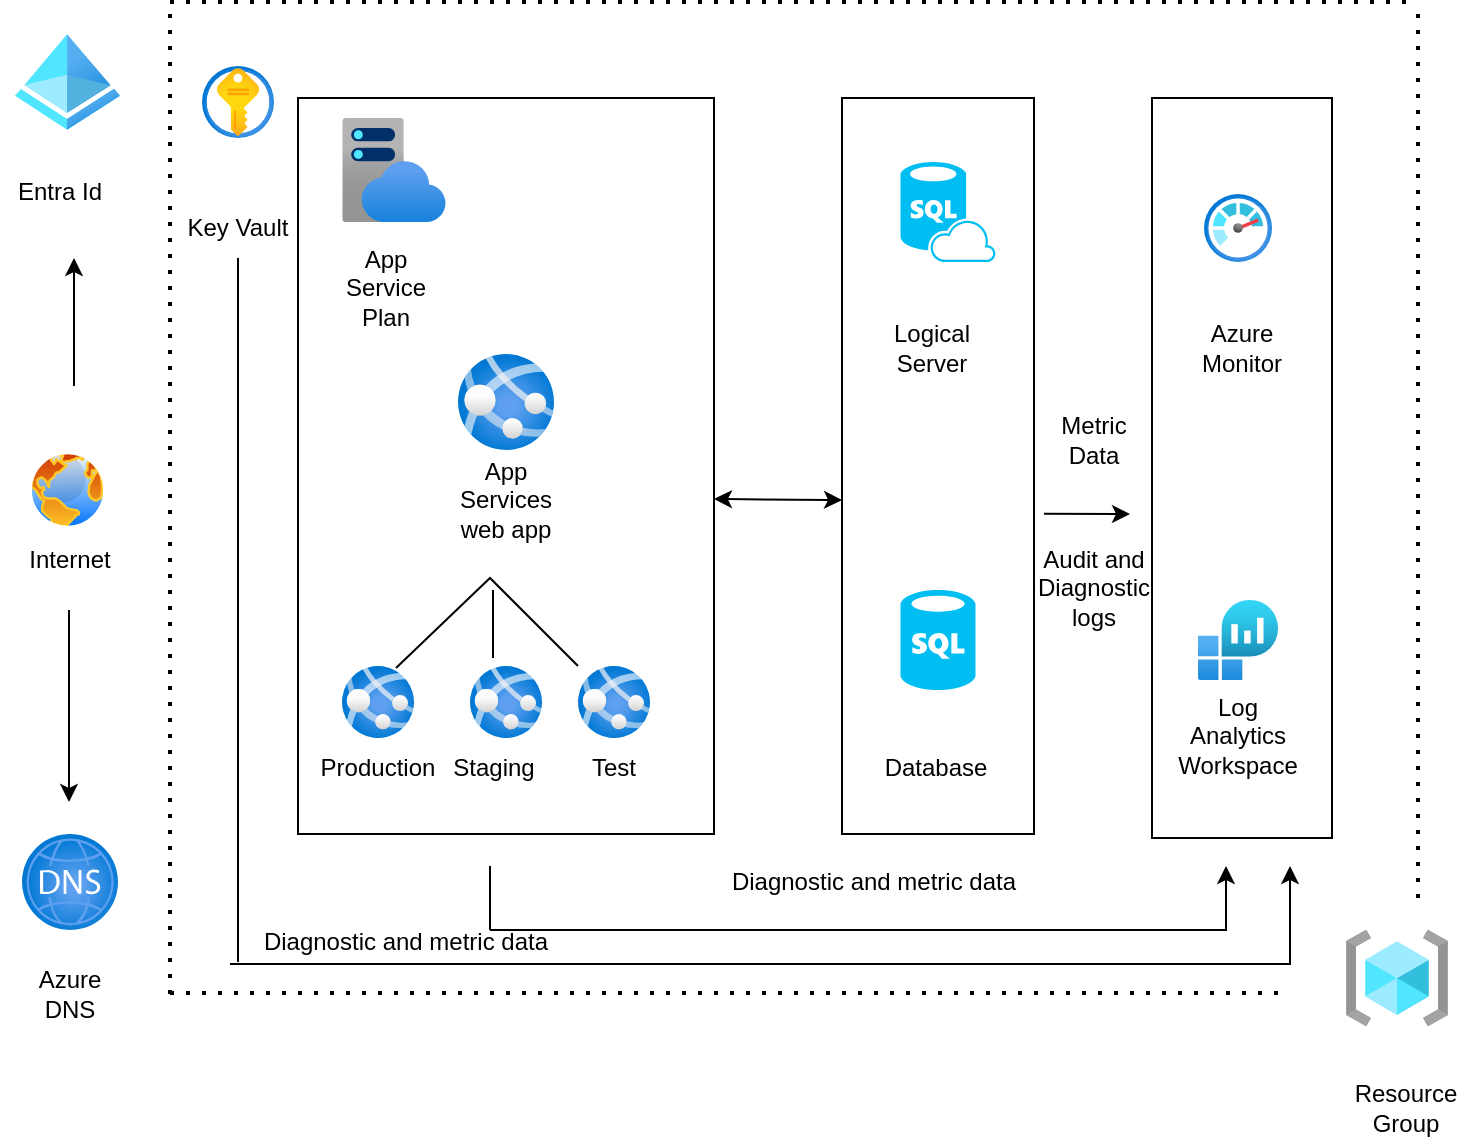 <mxfile version="24.4.0" type="github">
  <diagram name="Page-1" id="vAqzlcAr4I-4cRxQpSab">
    <mxGraphModel dx="954" dy="647" grid="1" gridSize="16" guides="1" tooltips="1" connect="1" arrows="1" fold="1" page="1" pageScale="1" pageWidth="827" pageHeight="1169" math="0" shadow="0">
      <root>
        <mxCell id="0" />
        <mxCell id="1" parent="0" />
        <mxCell id="tAMLZyBQH9eo_Zbj4AUa-1" value="" style="image;aspect=fixed;html=1;points=[];align=center;fontSize=12;image=img/lib/azure2/general/Resource_Groups.svg;" vertex="1" parent="1">
          <mxGeometry x="684" y="496" width="51" height="48" as="geometry" />
        </mxCell>
        <mxCell id="tAMLZyBQH9eo_Zbj4AUa-4" value="" style="endArrow=none;dashed=1;html=1;dashPattern=1 3;strokeWidth=2;rounded=0;" edge="1" parent="1">
          <mxGeometry width="50" height="50" relative="1" as="geometry">
            <mxPoint x="96" y="527.5" as="sourcePoint" />
            <mxPoint x="656" y="527.5" as="targetPoint" />
            <Array as="points">
              <mxPoint x="368" y="527.5" />
            </Array>
          </mxGeometry>
        </mxCell>
        <mxCell id="tAMLZyBQH9eo_Zbj4AUa-5" value="" style="endArrow=none;dashed=1;html=1;dashPattern=1 3;strokeWidth=2;rounded=0;" edge="1" parent="1">
          <mxGeometry width="50" height="50" relative="1" as="geometry">
            <mxPoint x="96" y="528" as="sourcePoint" />
            <mxPoint x="96" y="32" as="targetPoint" />
            <Array as="points">
              <mxPoint x="96" y="224" />
            </Array>
          </mxGeometry>
        </mxCell>
        <mxCell id="tAMLZyBQH9eo_Zbj4AUa-6" value="" style="endArrow=none;dashed=1;html=1;dashPattern=1 3;strokeWidth=2;rounded=0;" edge="1" parent="1">
          <mxGeometry width="50" height="50" relative="1" as="geometry">
            <mxPoint x="96" y="32" as="sourcePoint" />
            <mxPoint x="720" y="32" as="targetPoint" />
            <Array as="points">
              <mxPoint x="384" y="32" />
            </Array>
          </mxGeometry>
        </mxCell>
        <mxCell id="tAMLZyBQH9eo_Zbj4AUa-7" value="" style="endArrow=none;dashed=1;html=1;dashPattern=1 3;strokeWidth=2;rounded=0;" edge="1" parent="1">
          <mxGeometry width="50" height="50" relative="1" as="geometry">
            <mxPoint x="720" y="480" as="sourcePoint" />
            <mxPoint x="720" y="32" as="targetPoint" />
            <Array as="points">
              <mxPoint x="720" y="272" />
            </Array>
          </mxGeometry>
        </mxCell>
        <mxCell id="tAMLZyBQH9eo_Zbj4AUa-9" value="" style="image;aspect=fixed;perimeter=ellipsePerimeter;html=1;align=center;shadow=0;dashed=0;spacingTop=3;image=img/lib/active_directory/internet_globe.svg;" vertex="1" parent="1">
          <mxGeometry x="24.75" y="256" width="40" height="40" as="geometry" />
        </mxCell>
        <mxCell id="tAMLZyBQH9eo_Zbj4AUa-12" value="Internet" style="text;html=1;align=center;verticalAlign=middle;whiteSpace=wrap;rounded=0;" vertex="1" parent="1">
          <mxGeometry x="16" y="296" width="60" height="30" as="geometry" />
        </mxCell>
        <mxCell id="tAMLZyBQH9eo_Zbj4AUa-13" value="Resource Group" style="text;html=1;align=center;verticalAlign=middle;whiteSpace=wrap;rounded=0;" vertex="1" parent="1">
          <mxGeometry x="684" y="570" width="60" height="30" as="geometry" />
        </mxCell>
        <mxCell id="tAMLZyBQH9eo_Zbj4AUa-15" value="" style="image;aspect=fixed;html=1;points=[];align=center;fontSize=12;image=img/lib/azure2/networking/DNS_Zones.svg;" vertex="1" parent="1">
          <mxGeometry x="22" y="448" width="48" height="48" as="geometry" />
        </mxCell>
        <mxCell id="tAMLZyBQH9eo_Zbj4AUa-16" value="Azure DNS" style="text;html=1;align=center;verticalAlign=middle;whiteSpace=wrap;rounded=0;" vertex="1" parent="1">
          <mxGeometry x="16" y="513" width="60" height="30" as="geometry" />
        </mxCell>
        <mxCell id="tAMLZyBQH9eo_Zbj4AUa-17" value="" style="image;aspect=fixed;html=1;points=[];align=center;fontSize=12;image=img/lib/azure2/identity/Azure_Active_Directory.svg;" vertex="1" parent="1">
          <mxGeometry x="18.5" y="48" width="52.5" height="48" as="geometry" />
        </mxCell>
        <mxCell id="tAMLZyBQH9eo_Zbj4AUa-18" value="Entra Id" style="text;html=1;align=center;verticalAlign=middle;whiteSpace=wrap;rounded=0;" vertex="1" parent="1">
          <mxGeometry x="11" y="112" width="60" height="30" as="geometry" />
        </mxCell>
        <mxCell id="tAMLZyBQH9eo_Zbj4AUa-21" value="" style="endArrow=classic;html=1;rounded=0;" edge="1" parent="1">
          <mxGeometry relative="1" as="geometry">
            <mxPoint x="48" y="224" as="sourcePoint" />
            <mxPoint x="48" y="160" as="targetPoint" />
          </mxGeometry>
        </mxCell>
        <mxCell id="tAMLZyBQH9eo_Zbj4AUa-24" value="" style="endArrow=classic;html=1;rounded=0;" edge="1" parent="1">
          <mxGeometry width="50" height="50" relative="1" as="geometry">
            <mxPoint x="45.5" y="336" as="sourcePoint" />
            <mxPoint x="45.5" y="432" as="targetPoint" />
            <Array as="points">
              <mxPoint x="45.5" y="384" />
            </Array>
          </mxGeometry>
        </mxCell>
        <mxCell id="tAMLZyBQH9eo_Zbj4AUa-27" value="" style="rounded=0;whiteSpace=wrap;html=1;direction=south;" vertex="1" parent="1">
          <mxGeometry x="432" y="80" width="96" height="368" as="geometry" />
        </mxCell>
        <mxCell id="tAMLZyBQH9eo_Zbj4AUa-30" value="" style="rounded=0;whiteSpace=wrap;html=1;rotation=90;" vertex="1" parent="1">
          <mxGeometry x="447" y="220" width="370" height="90" as="geometry" />
        </mxCell>
        <mxCell id="tAMLZyBQH9eo_Zbj4AUa-34" value="" style="rounded=0;whiteSpace=wrap;html=1;" vertex="1" parent="1">
          <mxGeometry x="160" y="80" width="208" height="368" as="geometry" />
        </mxCell>
        <mxCell id="tAMLZyBQH9eo_Zbj4AUa-35" value="" style="image;aspect=fixed;html=1;points=[];align=center;fontSize=12;image=img/lib/azure2/app_services/App_Services.svg;" vertex="1" parent="1">
          <mxGeometry x="240" y="208" width="48" height="48" as="geometry" />
        </mxCell>
        <mxCell id="tAMLZyBQH9eo_Zbj4AUa-36" value="App Services web app" style="text;html=1;align=center;verticalAlign=middle;whiteSpace=wrap;rounded=0;" vertex="1" parent="1">
          <mxGeometry x="234" y="266" width="60" height="30" as="geometry" />
        </mxCell>
        <mxCell id="tAMLZyBQH9eo_Zbj4AUa-37" value="" style="image;aspect=fixed;html=1;points=[];align=center;fontSize=12;image=img/lib/azure2/app_services/App_Service_Plans.svg;" vertex="1" parent="1">
          <mxGeometry x="182" y="90" width="52" height="52" as="geometry" />
        </mxCell>
        <mxCell id="tAMLZyBQH9eo_Zbj4AUa-38" value="App Service Plan" style="text;html=1;align=center;verticalAlign=middle;whiteSpace=wrap;rounded=0;" vertex="1" parent="1">
          <mxGeometry x="174" y="160" width="60" height="30" as="geometry" />
        </mxCell>
        <mxCell id="tAMLZyBQH9eo_Zbj4AUa-39" value="" style="image;aspect=fixed;html=1;points=[];align=center;fontSize=12;image=img/lib/azure2/app_services/App_Services.svg;" vertex="1" parent="1">
          <mxGeometry x="182" y="364" width="36" height="36" as="geometry" />
        </mxCell>
        <mxCell id="tAMLZyBQH9eo_Zbj4AUa-40" value="" style="image;aspect=fixed;html=1;points=[];align=center;fontSize=12;image=img/lib/azure2/app_services/App_Services.svg;" vertex="1" parent="1">
          <mxGeometry x="246" y="364" width="36" height="36" as="geometry" />
        </mxCell>
        <mxCell id="tAMLZyBQH9eo_Zbj4AUa-41" value="" style="image;aspect=fixed;html=1;points=[];align=center;fontSize=12;image=img/lib/azure2/app_services/App_Services.svg;" vertex="1" parent="1">
          <mxGeometry x="300" y="364" width="36" height="36" as="geometry" />
        </mxCell>
        <mxCell id="tAMLZyBQH9eo_Zbj4AUa-42" value="Produc&lt;span style=&quot;caret-color: rgba(0, 0, 0, 0); color: rgba(0, 0, 0, 0); font-family: monospace; font-size: 0px; text-align: start; white-space: nowrap;&quot;&gt;%3CmxGraphModel%3E%3Croot%3E%3CmxCell%20id%3D%220%22%2F%3E%3CmxCell%20id%3D%221%22%20parent%3D%220%22%2F%3E%3CmxCell%20id%3D%222%22%20value%3D%22%22%20style%3D%22image%3Baspect%3Dfixed%3Bhtml%3D1%3Bpoints%3D%5B%5D%3Balign%3Dcenter%3BfontSize%3D12%3Bimage%3Dimg%2Flib%2Fazure2%2Fapp_services%2FApp_Services.svg%3B%22%20vertex%3D%221%22%20parent%3D%221%22%3E%3CmxGeometry%20x%3D%22182%22%20y%3D%22368%22%20width%3D%2236%22%20height%3D%2236%22%20as%3D%22geometry%22%2F%3E%3C%2FmxCell%3E%3C%2Froot%3E%3C%2FmxGraphModel%3E&lt;/span&gt;tion" style="text;html=1;align=center;verticalAlign=middle;whiteSpace=wrap;rounded=0;" vertex="1" parent="1">
          <mxGeometry x="170" y="400" width="60" height="30" as="geometry" />
        </mxCell>
        <mxCell id="tAMLZyBQH9eo_Zbj4AUa-44" value="Staging" style="text;html=1;align=center;verticalAlign=middle;whiteSpace=wrap;rounded=0;" vertex="1" parent="1">
          <mxGeometry x="228" y="400" width="60" height="30" as="geometry" />
        </mxCell>
        <mxCell id="tAMLZyBQH9eo_Zbj4AUa-45" value="Test" style="text;html=1;align=center;verticalAlign=middle;whiteSpace=wrap;rounded=0;" vertex="1" parent="1">
          <mxGeometry x="288" y="400" width="60" height="30" as="geometry" />
        </mxCell>
        <mxCell id="tAMLZyBQH9eo_Zbj4AUa-52" value="" style="endArrow=none;html=1;rounded=0;exitX=0.75;exitY=0.028;exitDx=0;exitDy=0;exitPerimeter=0;" edge="1" parent="1" source="tAMLZyBQH9eo_Zbj4AUa-39" target="tAMLZyBQH9eo_Zbj4AUa-41">
          <mxGeometry width="50" height="50" relative="1" as="geometry">
            <mxPoint x="384" y="338" as="sourcePoint" />
            <mxPoint x="434" y="288" as="targetPoint" />
            <Array as="points">
              <mxPoint x="256" y="320" />
            </Array>
          </mxGeometry>
        </mxCell>
        <mxCell id="tAMLZyBQH9eo_Zbj4AUa-53" value="" style="endArrow=none;html=1;rounded=0;" edge="1" parent="1">
          <mxGeometry width="50" height="50" relative="1" as="geometry">
            <mxPoint x="257.5" y="360" as="sourcePoint" />
            <mxPoint x="257.5" y="326" as="targetPoint" />
            <Array as="points" />
          </mxGeometry>
        </mxCell>
        <mxCell id="tAMLZyBQH9eo_Zbj4AUa-55" value="" style="endArrow=classic;startArrow=classic;html=1;rounded=0;" edge="1" parent="1">
          <mxGeometry width="50" height="50" relative="1" as="geometry">
            <mxPoint x="368" y="280.5" as="sourcePoint" />
            <mxPoint x="432" y="281" as="targetPoint" />
          </mxGeometry>
        </mxCell>
        <mxCell id="tAMLZyBQH9eo_Zbj4AUa-56" value="" style="verticalLabelPosition=bottom;html=1;verticalAlign=top;align=center;strokeColor=none;fillColor=#00BEF2;shape=mxgraph.azure.sql_database;" vertex="1" parent="1">
          <mxGeometry x="461.25" y="326" width="37.5" height="50" as="geometry" />
        </mxCell>
        <mxCell id="tAMLZyBQH9eo_Zbj4AUa-57" value="" style="verticalLabelPosition=bottom;html=1;verticalAlign=top;align=center;strokeColor=none;fillColor=#00BEF2;shape=mxgraph.azure.sql_database_sql_azure;" vertex="1" parent="1">
          <mxGeometry x="461.25" y="112" width="47.5" height="50" as="geometry" />
        </mxCell>
        <mxCell id="tAMLZyBQH9eo_Zbj4AUa-59" value="Database" style="text;html=1;align=center;verticalAlign=middle;whiteSpace=wrap;rounded=0;" vertex="1" parent="1">
          <mxGeometry x="448.75" y="400" width="60" height="30" as="geometry" />
        </mxCell>
        <mxCell id="tAMLZyBQH9eo_Zbj4AUa-60" value="Logical Server" style="text;html=1;align=center;verticalAlign=middle;whiteSpace=wrap;rounded=0;" vertex="1" parent="1">
          <mxGeometry x="447" y="190" width="60" height="30" as="geometry" />
        </mxCell>
        <mxCell id="tAMLZyBQH9eo_Zbj4AUa-62" value="" style="image;aspect=fixed;html=1;points=[];align=center;fontSize=12;image=img/lib/azure2/security/Key_Vaults.svg;" vertex="1" parent="1">
          <mxGeometry x="112" y="64" width="36" height="36" as="geometry" />
        </mxCell>
        <mxCell id="tAMLZyBQH9eo_Zbj4AUa-63" value="Key Vault" style="text;html=1;align=center;verticalAlign=middle;whiteSpace=wrap;rounded=0;" vertex="1" parent="1">
          <mxGeometry x="100" y="130" width="60" height="30" as="geometry" />
        </mxCell>
        <mxCell id="tAMLZyBQH9eo_Zbj4AUa-64" value="" style="image;aspect=fixed;html=1;points=[];align=center;fontSize=12;image=img/lib/azure2/management_governance/Monitor.svg;" vertex="1" parent="1">
          <mxGeometry x="613" y="128" width="34" height="34" as="geometry" />
        </mxCell>
        <mxCell id="tAMLZyBQH9eo_Zbj4AUa-65" value="Log Analytics Workspace" style="text;html=1;align=center;verticalAlign=middle;whiteSpace=wrap;rounded=0;" vertex="1" parent="1">
          <mxGeometry x="600" y="384" width="60" height="30" as="geometry" />
        </mxCell>
        <mxCell id="tAMLZyBQH9eo_Zbj4AUa-66" value="Azure Monitor" style="text;html=1;align=center;verticalAlign=middle;whiteSpace=wrap;rounded=0;" vertex="1" parent="1">
          <mxGeometry x="602" y="190" width="60" height="30" as="geometry" />
        </mxCell>
        <mxCell id="tAMLZyBQH9eo_Zbj4AUa-67" value="" style="image;aspect=fixed;html=1;points=[];align=center;fontSize=12;image=img/lib/azure2/management_governance/Log_Analytics_Workspaces.svg;" vertex="1" parent="1">
          <mxGeometry x="610" y="331" width="40" height="40" as="geometry" />
        </mxCell>
        <mxCell id="tAMLZyBQH9eo_Zbj4AUa-72" value="" style="endArrow=classic;html=1;rounded=0;exitX=0.565;exitY=-0.052;exitDx=0;exitDy=0;exitPerimeter=0;" edge="1" parent="1" source="tAMLZyBQH9eo_Zbj4AUa-27">
          <mxGeometry width="50" height="50" relative="1" as="geometry">
            <mxPoint x="544" y="288" as="sourcePoint" />
            <mxPoint x="576" y="288" as="targetPoint" />
          </mxGeometry>
        </mxCell>
        <mxCell id="tAMLZyBQH9eo_Zbj4AUa-73" value="Metric Data" style="text;html=1;align=center;verticalAlign=middle;whiteSpace=wrap;rounded=0;" vertex="1" parent="1">
          <mxGeometry x="528" y="236" width="60" height="30" as="geometry" />
        </mxCell>
        <mxCell id="tAMLZyBQH9eo_Zbj4AUa-74" value="Audit and Diagnostic logs" style="text;html=1;align=center;verticalAlign=middle;whiteSpace=wrap;rounded=0;" vertex="1" parent="1">
          <mxGeometry x="528" y="310" width="60" height="30" as="geometry" />
        </mxCell>
        <mxCell id="tAMLZyBQH9eo_Zbj4AUa-76" value="" style="endArrow=classic;html=1;rounded=0;" edge="1" parent="1">
          <mxGeometry width="50" height="50" relative="1" as="geometry">
            <mxPoint x="256" y="496" as="sourcePoint" />
            <mxPoint x="624" y="464" as="targetPoint" />
            <Array as="points">
              <mxPoint x="624" y="496" />
            </Array>
          </mxGeometry>
        </mxCell>
        <mxCell id="tAMLZyBQH9eo_Zbj4AUa-78" value="" style="endArrow=none;html=1;rounded=0;" edge="1" parent="1">
          <mxGeometry width="50" height="50" relative="1" as="geometry">
            <mxPoint x="256" y="496" as="sourcePoint" />
            <mxPoint x="256" y="464" as="targetPoint" />
            <Array as="points">
              <mxPoint x="256" y="496" />
            </Array>
          </mxGeometry>
        </mxCell>
        <mxCell id="tAMLZyBQH9eo_Zbj4AUa-79" value="Diagnostic and metric data" style="text;html=1;align=center;verticalAlign=middle;whiteSpace=wrap;rounded=0;" vertex="1" parent="1">
          <mxGeometry x="368" y="457" width="160" height="30" as="geometry" />
        </mxCell>
        <mxCell id="tAMLZyBQH9eo_Zbj4AUa-80" value="" style="endArrow=none;html=1;rounded=0;entryX=0.5;entryY=1;entryDx=0;entryDy=0;" edge="1" parent="1" target="tAMLZyBQH9eo_Zbj4AUa-63">
          <mxGeometry width="50" height="50" relative="1" as="geometry">
            <mxPoint x="130" y="512" as="sourcePoint" />
            <mxPoint x="434" y="288" as="targetPoint" />
            <Array as="points" />
          </mxGeometry>
        </mxCell>
        <mxCell id="tAMLZyBQH9eo_Zbj4AUa-81" value="" style="endArrow=classic;html=1;rounded=0;" edge="1" parent="1">
          <mxGeometry width="50" height="50" relative="1" as="geometry">
            <mxPoint x="126" y="513" as="sourcePoint" />
            <mxPoint x="656" y="464" as="targetPoint" />
            <Array as="points">
              <mxPoint x="656" y="513" />
            </Array>
          </mxGeometry>
        </mxCell>
        <mxCell id="tAMLZyBQH9eo_Zbj4AUa-82" value="Diagnostic and metric data" style="text;html=1;align=center;verticalAlign=middle;whiteSpace=wrap;rounded=0;" vertex="1" parent="1">
          <mxGeometry x="134" y="487" width="160" height="30" as="geometry" />
        </mxCell>
      </root>
    </mxGraphModel>
  </diagram>
</mxfile>
